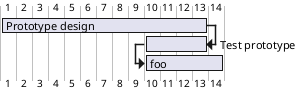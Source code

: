 {
  "sha1": "ls4i1m4mmxlzvnnemzlg8t8e5i8lrvw",
  "insertion": {
    "when": "2024-06-03T18:59:34.478Z",
    "user": "plantuml@gmail.com"
  }
}
@startgantt
[Prototype design] lasts 13 days
[Test prototype] lasts 4 days
[foo] lasts 5 days
[Test prototype] ends at [Prototype design]'s end
[foo] starts at [Test prototype]'s start
@endgantt
